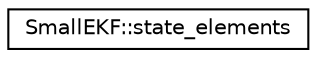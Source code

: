 digraph "Graphical Class Hierarchy"
{
 // INTERACTIVE_SVG=YES
  edge [fontname="Helvetica",fontsize="10",labelfontname="Helvetica",labelfontsize="10"];
  node [fontname="Helvetica",fontsize="10",shape=record];
  rankdir="LR";
  Node1 [label="SmallEKF::state_elements",height=0.2,width=0.4,color="black", fillcolor="white", style="filled",URL="$structSmallEKF_1_1state__elements.html"];
}
